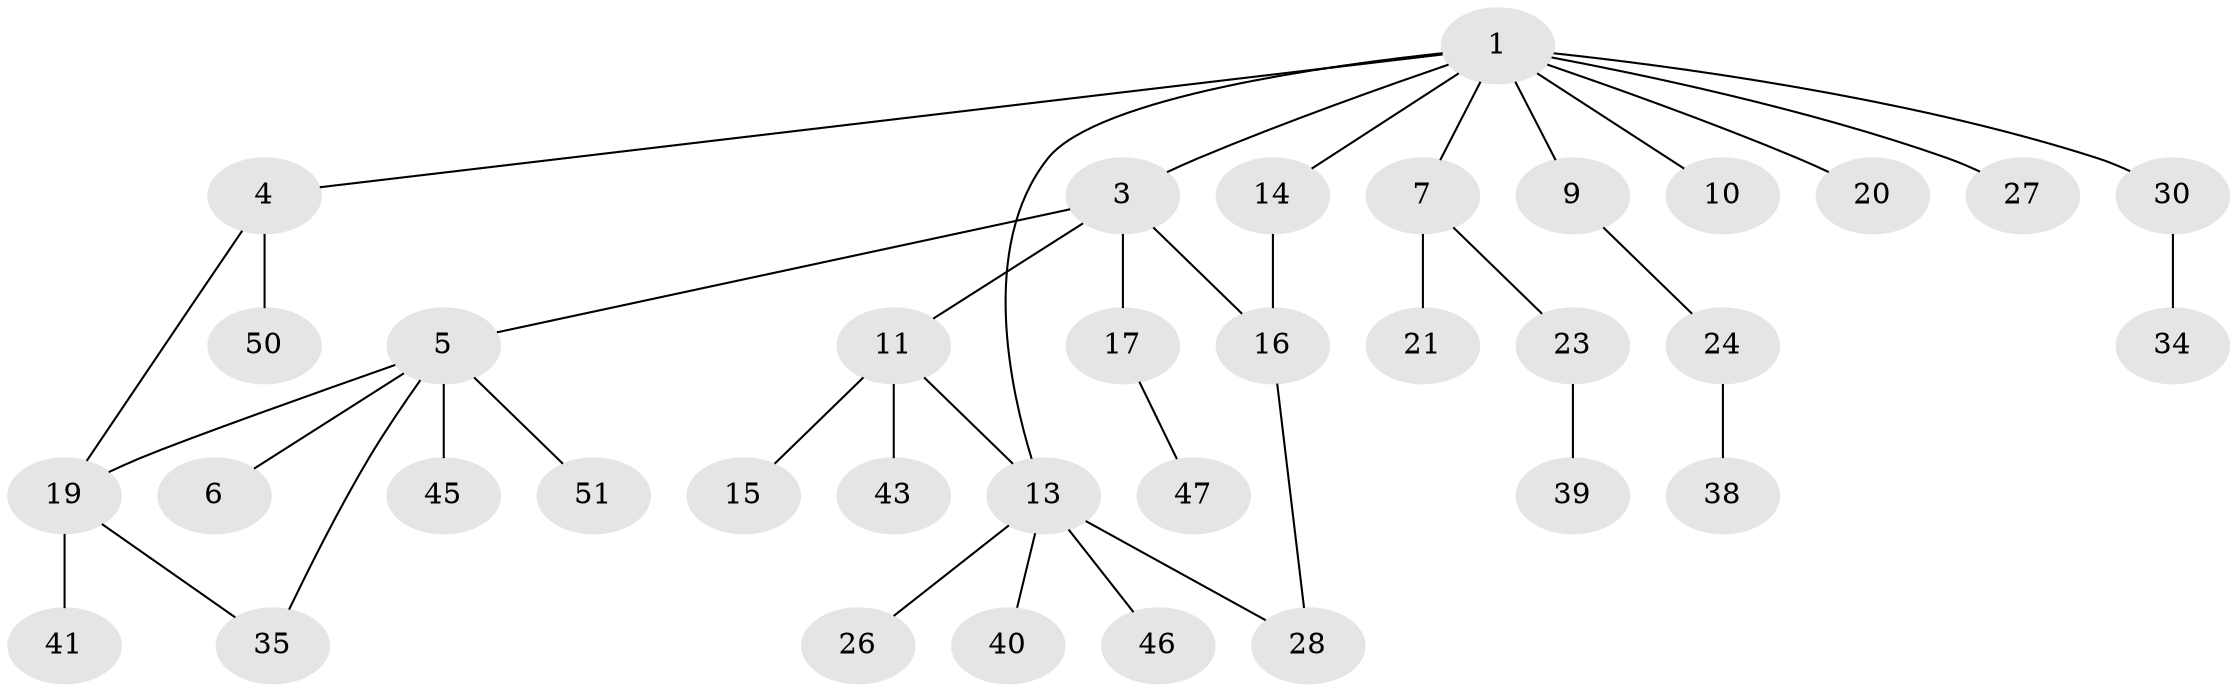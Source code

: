 // original degree distribution, {5: 0.058823529411764705, 7: 0.0196078431372549, 3: 0.23529411764705882, 6: 0.0196078431372549, 1: 0.47058823529411764, 4: 0.0392156862745098, 2: 0.1568627450980392}
// Generated by graph-tools (version 1.1) at 2025/10/02/27/25 16:10:55]
// undirected, 35 vertices, 39 edges
graph export_dot {
graph [start="1"]
  node [color=gray90,style=filled];
  1 [super="+2"];
  3 [super="+8"];
  4 [super="+36"];
  5 [super="+12"];
  6;
  7 [super="+31"];
  9;
  10 [super="+22"];
  11 [super="+25"];
  13 [super="+33"];
  14;
  15;
  16 [super="+18"];
  17 [super="+48"];
  19 [super="+37"];
  20;
  21;
  23 [super="+29"];
  24 [super="+42"];
  26;
  27;
  28 [super="+32"];
  30;
  34;
  35 [super="+49"];
  38;
  39;
  40;
  41 [super="+44"];
  43;
  45;
  46;
  47;
  50;
  51;
  1 -- 3;
  1 -- 7;
  1 -- 20;
  1 -- 30;
  1 -- 4;
  1 -- 9;
  1 -- 10;
  1 -- 27;
  1 -- 13;
  1 -- 14;
  3 -- 5 [weight=2];
  3 -- 11;
  3 -- 16;
  3 -- 17;
  4 -- 50;
  4 -- 19;
  5 -- 6;
  5 -- 45;
  5 -- 51;
  5 -- 35;
  5 -- 19;
  7 -- 21;
  7 -- 23;
  9 -- 24;
  11 -- 15;
  11 -- 43;
  11 -- 13;
  13 -- 26;
  13 -- 40;
  13 -- 46;
  13 -- 28;
  14 -- 16;
  16 -- 28;
  17 -- 47;
  19 -- 35;
  19 -- 41;
  23 -- 39;
  24 -- 38;
  30 -- 34;
}
